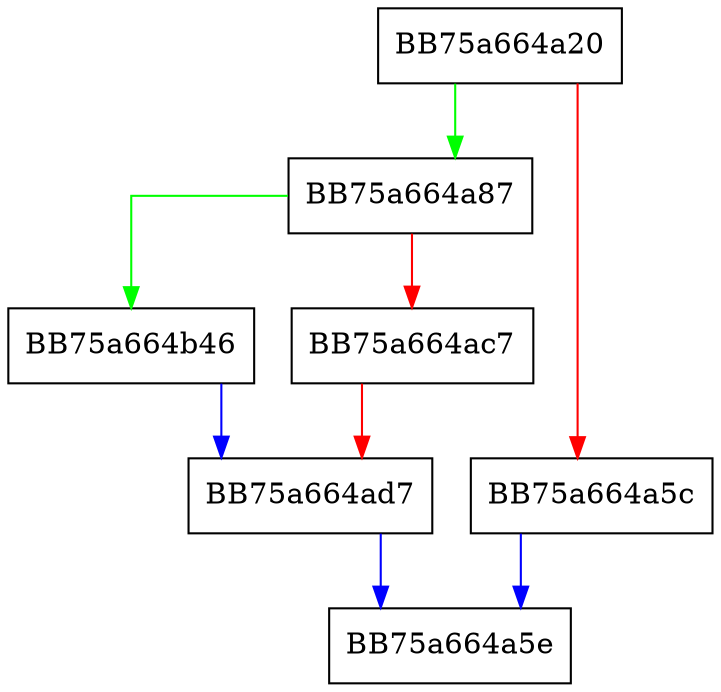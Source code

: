 digraph RollingQueueCreate {
  node [shape="box"];
  graph [splines=ortho];
  BB75a664a20 -> BB75a664a87 [color="green"];
  BB75a664a20 -> BB75a664a5c [color="red"];
  BB75a664a5c -> BB75a664a5e [color="blue"];
  BB75a664a87 -> BB75a664b46 [color="green"];
  BB75a664a87 -> BB75a664ac7 [color="red"];
  BB75a664ac7 -> BB75a664ad7 [color="red"];
  BB75a664ad7 -> BB75a664a5e [color="blue"];
  BB75a664b46 -> BB75a664ad7 [color="blue"];
}